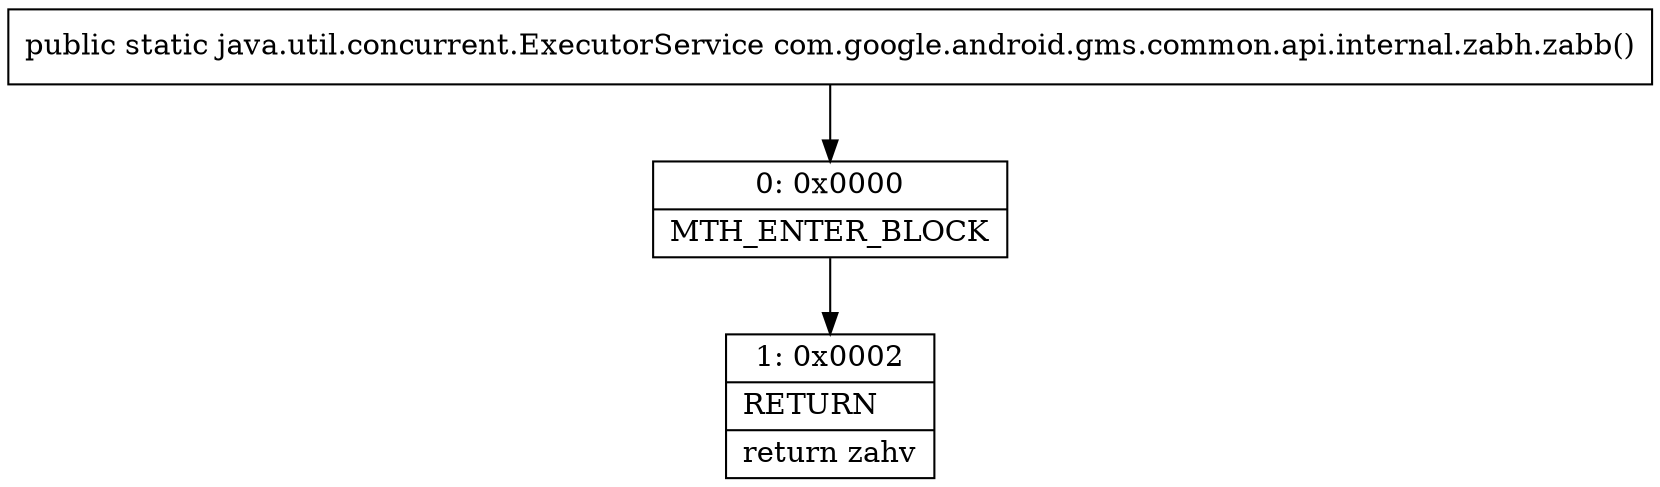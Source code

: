 digraph "CFG forcom.google.android.gms.common.api.internal.zabh.zabb()Ljava\/util\/concurrent\/ExecutorService;" {
Node_0 [shape=record,label="{0\:\ 0x0000|MTH_ENTER_BLOCK\l}"];
Node_1 [shape=record,label="{1\:\ 0x0002|RETURN\l|return zahv\l}"];
MethodNode[shape=record,label="{public static java.util.concurrent.ExecutorService com.google.android.gms.common.api.internal.zabh.zabb() }"];
MethodNode -> Node_0;
Node_0 -> Node_1;
}

